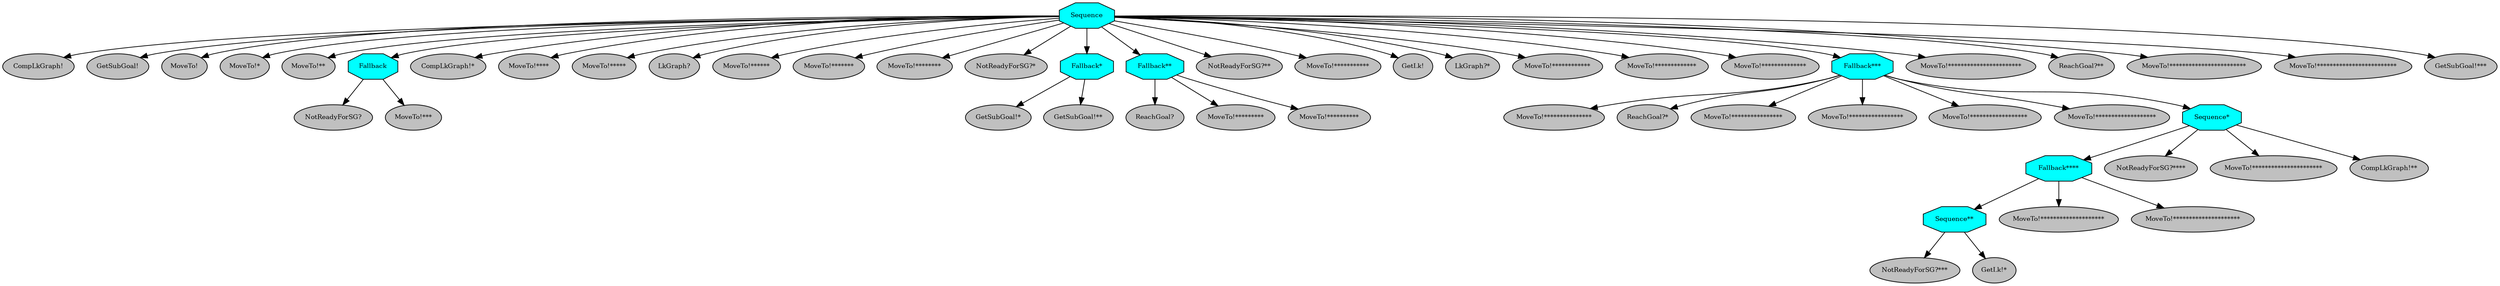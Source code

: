 digraph pastafarianism {
ordering=out;
graph [fontname="times-roman"];
node [fontname="times-roman"];
edge [fontname="times-roman"];
Sequence [fillcolor=cyan, fontcolor=black, fontsize=9, label=Sequence, shape=octagon, style=filled];
"CompLkGraph!" [fillcolor=gray, fontcolor=black, fontsize=9, label="CompLkGraph!", shape=ellipse, style=filled];
Sequence -> "CompLkGraph!";
"GetSubGoal!" [fillcolor=gray, fontcolor=black, fontsize=9, label="GetSubGoal!", shape=ellipse, style=filled];
Sequence -> "GetSubGoal!";
"MoveTo!" [fillcolor=gray, fontcolor=black, fontsize=9, label="MoveTo!", shape=ellipse, style=filled];
Sequence -> "MoveTo!";
"MoveTo!*" [fillcolor=gray, fontcolor=black, fontsize=9, label="MoveTo!*", shape=ellipse, style=filled];
Sequence -> "MoveTo!*";
"MoveTo!**" [fillcolor=gray, fontcolor=black, fontsize=9, label="MoveTo!**", shape=ellipse, style=filled];
Sequence -> "MoveTo!**";
Fallback [fillcolor=cyan, fontcolor=black, fontsize=9, label=Fallback, shape=octagon, style=filled];
Sequence -> Fallback;
"NotReadyForSG?" [fillcolor=gray, fontcolor=black, fontsize=9, label="NotReadyForSG?", shape=ellipse, style=filled];
Fallback -> "NotReadyForSG?";
"MoveTo!***" [fillcolor=gray, fontcolor=black, fontsize=9, label="MoveTo!***", shape=ellipse, style=filled];
Fallback -> "MoveTo!***";
"CompLkGraph!*" [fillcolor=gray, fontcolor=black, fontsize=9, label="CompLkGraph!*", shape=ellipse, style=filled];
Sequence -> "CompLkGraph!*";
"MoveTo!****" [fillcolor=gray, fontcolor=black, fontsize=9, label="MoveTo!****", shape=ellipse, style=filled];
Sequence -> "MoveTo!****";
"MoveTo!*****" [fillcolor=gray, fontcolor=black, fontsize=9, label="MoveTo!*****", shape=ellipse, style=filled];
Sequence -> "MoveTo!*****";
"LkGraph?" [fillcolor=gray, fontcolor=black, fontsize=9, label="LkGraph?", shape=ellipse, style=filled];
Sequence -> "LkGraph?";
"MoveTo!******" [fillcolor=gray, fontcolor=black, fontsize=9, label="MoveTo!******", shape=ellipse, style=filled];
Sequence -> "MoveTo!******";
"MoveTo!*******" [fillcolor=gray, fontcolor=black, fontsize=9, label="MoveTo!*******", shape=ellipse, style=filled];
Sequence -> "MoveTo!*******";
"MoveTo!********" [fillcolor=gray, fontcolor=black, fontsize=9, label="MoveTo!********", shape=ellipse, style=filled];
Sequence -> "MoveTo!********";
"NotReadyForSG?*" [fillcolor=gray, fontcolor=black, fontsize=9, label="NotReadyForSG?*", shape=ellipse, style=filled];
Sequence -> "NotReadyForSG?*";
"Fallback*" [fillcolor=cyan, fontcolor=black, fontsize=9, label="Fallback*", shape=octagon, style=filled];
Sequence -> "Fallback*";
"GetSubGoal!*" [fillcolor=gray, fontcolor=black, fontsize=9, label="GetSubGoal!*", shape=ellipse, style=filled];
"Fallback*" -> "GetSubGoal!*";
"GetSubGoal!**" [fillcolor=gray, fontcolor=black, fontsize=9, label="GetSubGoal!**", shape=ellipse, style=filled];
"Fallback*" -> "GetSubGoal!**";
"Fallback**" [fillcolor=cyan, fontcolor=black, fontsize=9, label="Fallback**", shape=octagon, style=filled];
Sequence -> "Fallback**";
"ReachGoal?" [fillcolor=gray, fontcolor=black, fontsize=9, label="ReachGoal?", shape=ellipse, style=filled];
"Fallback**" -> "ReachGoal?";
"MoveTo!*********" [fillcolor=gray, fontcolor=black, fontsize=9, label="MoveTo!*********", shape=ellipse, style=filled];
"Fallback**" -> "MoveTo!*********";
"MoveTo!**********" [fillcolor=gray, fontcolor=black, fontsize=9, label="MoveTo!**********", shape=ellipse, style=filled];
"Fallback**" -> "MoveTo!**********";
"NotReadyForSG?**" [fillcolor=gray, fontcolor=black, fontsize=9, label="NotReadyForSG?**", shape=ellipse, style=filled];
Sequence -> "NotReadyForSG?**";
"MoveTo!***********" [fillcolor=gray, fontcolor=black, fontsize=9, label="MoveTo!***********", shape=ellipse, style=filled];
Sequence -> "MoveTo!***********";
"GetLk!" [fillcolor=gray, fontcolor=black, fontsize=9, label="GetLk!", shape=ellipse, style=filled];
Sequence -> "GetLk!";
"LkGraph?*" [fillcolor=gray, fontcolor=black, fontsize=9, label="LkGraph?*", shape=ellipse, style=filled];
Sequence -> "LkGraph?*";
"MoveTo!************" [fillcolor=gray, fontcolor=black, fontsize=9, label="MoveTo!************", shape=ellipse, style=filled];
Sequence -> "MoveTo!************";
"MoveTo!*************" [fillcolor=gray, fontcolor=black, fontsize=9, label="MoveTo!*************", shape=ellipse, style=filled];
Sequence -> "MoveTo!*************";
"MoveTo!**************" [fillcolor=gray, fontcolor=black, fontsize=9, label="MoveTo!**************", shape=ellipse, style=filled];
Sequence -> "MoveTo!**************";
"Fallback***" [fillcolor=cyan, fontcolor=black, fontsize=9, label="Fallback***", shape=octagon, style=filled];
Sequence -> "Fallback***";
"MoveTo!***************" [fillcolor=gray, fontcolor=black, fontsize=9, label="MoveTo!***************", shape=ellipse, style=filled];
"Fallback***" -> "MoveTo!***************";
"ReachGoal?*" [fillcolor=gray, fontcolor=black, fontsize=9, label="ReachGoal?*", shape=ellipse, style=filled];
"Fallback***" -> "ReachGoal?*";
"MoveTo!****************" [fillcolor=gray, fontcolor=black, fontsize=9, label="MoveTo!****************", shape=ellipse, style=filled];
"Fallback***" -> "MoveTo!****************";
"MoveTo!*****************" [fillcolor=gray, fontcolor=black, fontsize=9, label="MoveTo!*****************", shape=ellipse, style=filled];
"Fallback***" -> "MoveTo!*****************";
"MoveTo!******************" [fillcolor=gray, fontcolor=black, fontsize=9, label="MoveTo!******************", shape=ellipse, style=filled];
"Fallback***" -> "MoveTo!******************";
"MoveTo!*******************" [fillcolor=gray, fontcolor=black, fontsize=9, label="MoveTo!*******************", shape=ellipse, style=filled];
"Fallback***" -> "MoveTo!*******************";
"Sequence*" [fillcolor=cyan, fontcolor=black, fontsize=9, label="Sequence*", shape=octagon, style=filled];
"Fallback***" -> "Sequence*";
"Fallback****" [fillcolor=cyan, fontcolor=black, fontsize=9, label="Fallback****", shape=octagon, style=filled];
"Sequence*" -> "Fallback****";
"Sequence**" [fillcolor=cyan, fontcolor=black, fontsize=9, label="Sequence**", shape=octagon, style=filled];
"Fallback****" -> "Sequence**";
"NotReadyForSG?***" [fillcolor=gray, fontcolor=black, fontsize=9, label="NotReadyForSG?***", shape=ellipse, style=filled];
"Sequence**" -> "NotReadyForSG?***";
"GetLk!*" [fillcolor=gray, fontcolor=black, fontsize=9, label="GetLk!*", shape=ellipse, style=filled];
"Sequence**" -> "GetLk!*";
"MoveTo!********************" [fillcolor=gray, fontcolor=black, fontsize=9, label="MoveTo!********************", shape=ellipse, style=filled];
"Fallback****" -> "MoveTo!********************";
"MoveTo!*********************" [fillcolor=gray, fontcolor=black, fontsize=9, label="MoveTo!*********************", shape=ellipse, style=filled];
"Fallback****" -> "MoveTo!*********************";
"NotReadyForSG?****" [fillcolor=gray, fontcolor=black, fontsize=9, label="NotReadyForSG?****", shape=ellipse, style=filled];
"Sequence*" -> "NotReadyForSG?****";
"MoveTo!**********************" [fillcolor=gray, fontcolor=black, fontsize=9, label="MoveTo!**********************", shape=ellipse, style=filled];
"Sequence*" -> "MoveTo!**********************";
"CompLkGraph!**" [fillcolor=gray, fontcolor=black, fontsize=9, label="CompLkGraph!**", shape=ellipse, style=filled];
"Sequence*" -> "CompLkGraph!**";
"MoveTo!***********************" [fillcolor=gray, fontcolor=black, fontsize=9, label="MoveTo!***********************", shape=ellipse, style=filled];
Sequence -> "MoveTo!***********************";
"ReachGoal?**" [fillcolor=gray, fontcolor=black, fontsize=9, label="ReachGoal?**", shape=ellipse, style=filled];
Sequence -> "ReachGoal?**";
"MoveTo!************************" [fillcolor=gray, fontcolor=black, fontsize=9, label="MoveTo!************************", shape=ellipse, style=filled];
Sequence -> "MoveTo!************************";
"MoveTo!*************************" [fillcolor=gray, fontcolor=black, fontsize=9, label="MoveTo!*************************", shape=ellipse, style=filled];
Sequence -> "MoveTo!*************************";
"GetSubGoal!***" [fillcolor=gray, fontcolor=black, fontsize=9, label="GetSubGoal!***", shape=ellipse, style=filled];
Sequence -> "GetSubGoal!***";
}

